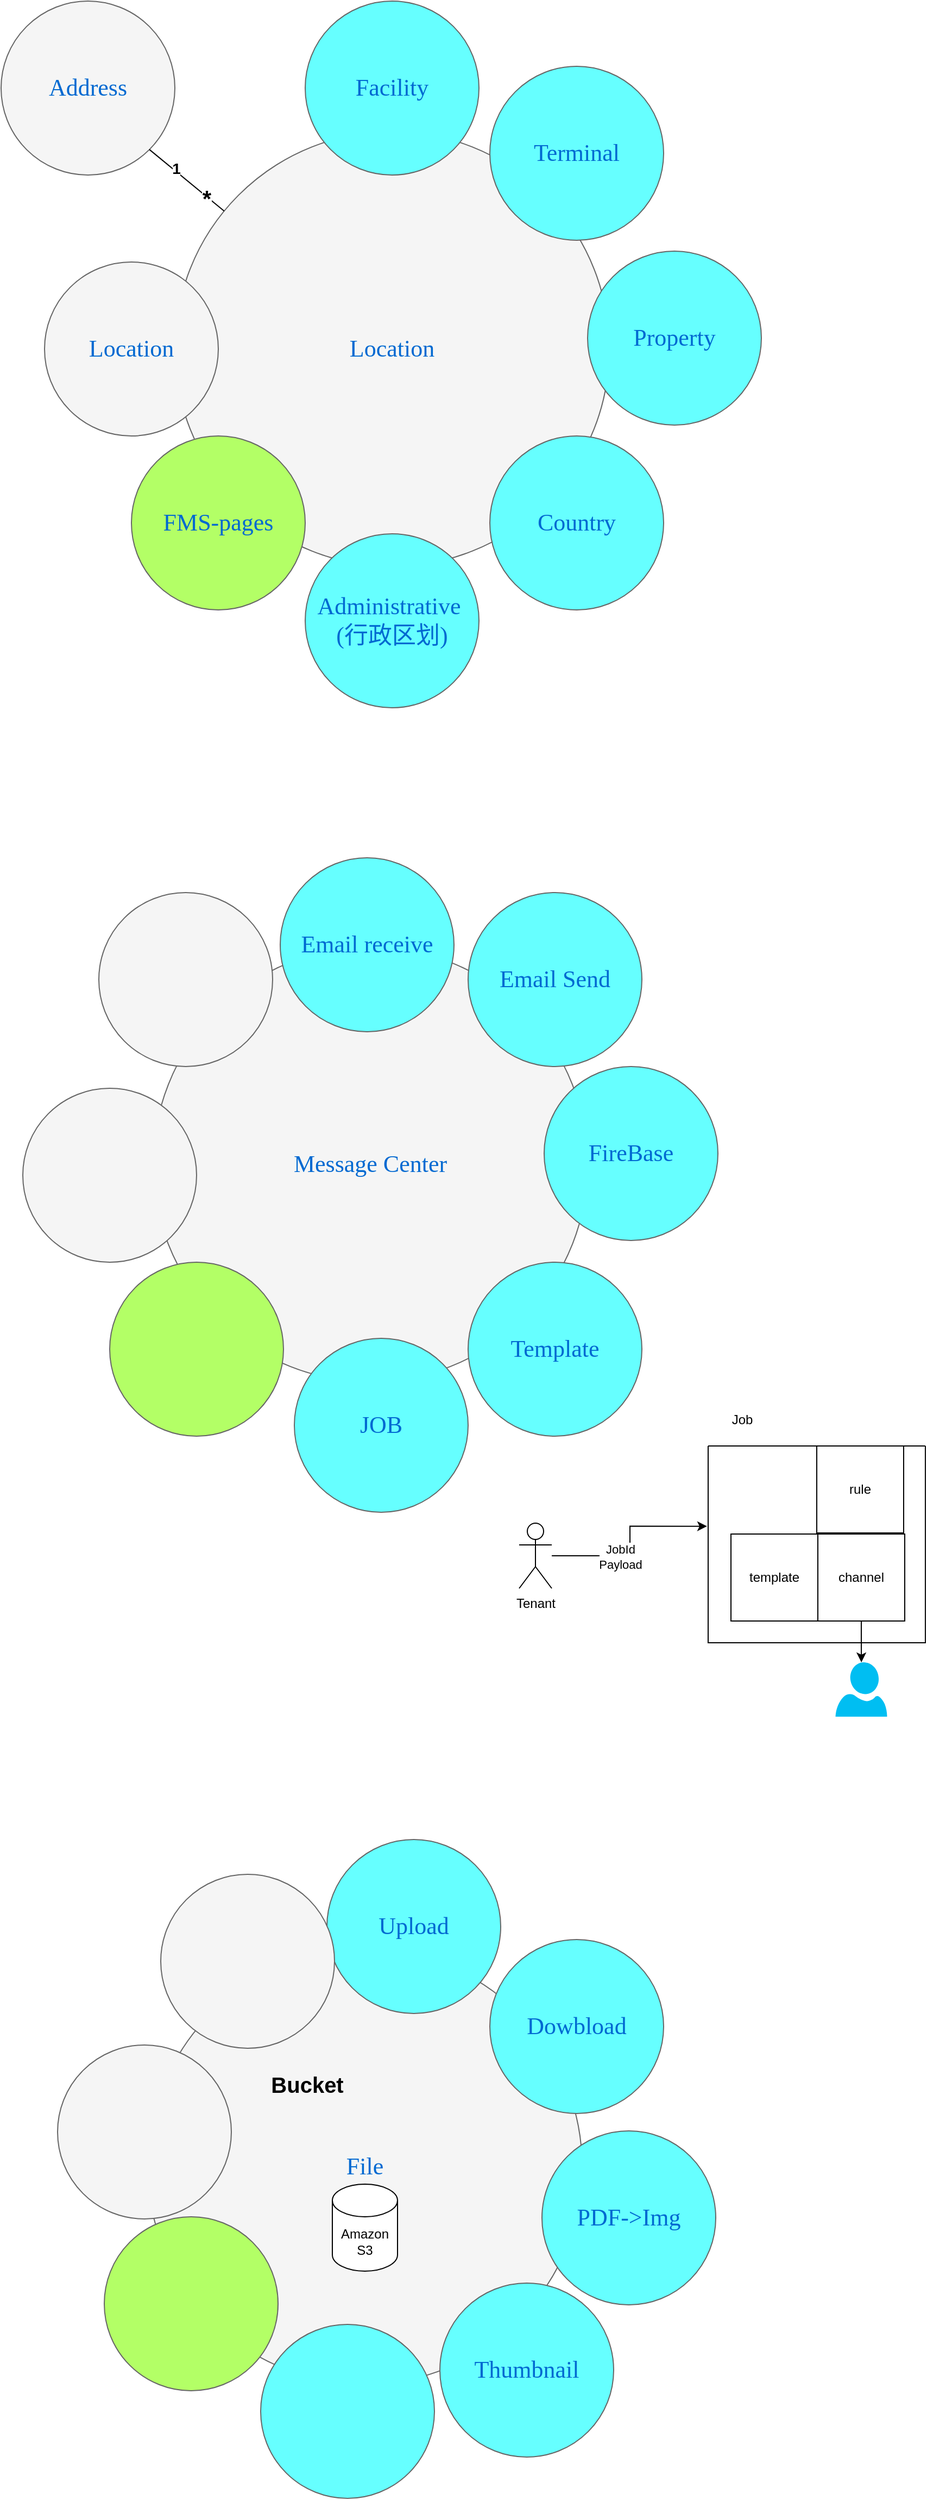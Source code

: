 <mxfile version="24.7.6">
  <diagram name="Page-1" id="dd472eb7-4b8b-5cd9-a60b-b15522922e76">
    <mxGraphModel dx="1420" dy="724" grid="0" gridSize="10" guides="1" tooltips="1" connect="1" arrows="1" fold="1" page="1" pageScale="1" pageWidth="1100" pageHeight="850" background="none" math="0" shadow="0">
      <root>
        <mxCell id="0" />
        <mxCell id="1" parent="0" />
        <mxCell id="374e34682ed331ee-1" value="Location" style="ellipse;whiteSpace=wrap;html=1;rounded=0;shadow=0;dashed=0;comic=0;fontFamily=Verdana;fontSize=22;fontColor=#0069D1;fillColor=#f5f5f5;strokeColor=#666666;" parent="1" vertex="1">
          <mxGeometry x="330" y="190" width="400" height="400" as="geometry" />
        </mxCell>
        <mxCell id="45236fa5f4b8e91a-1" value="Facility" style="ellipse;whiteSpace=wrap;html=1;rounded=0;shadow=0;dashed=0;comic=0;fontFamily=Verdana;fontSize=22;fontColor=#0069D1;fillColor=#66FFFF;strokeColor=#666666;" parent="1" vertex="1">
          <mxGeometry x="450" y="70" width="160" height="160" as="geometry" />
        </mxCell>
        <mxCell id="45236fa5f4b8e91a-2" value="Administrative&amp;nbsp;&lt;div&gt;(行政区划)&lt;/div&gt;" style="ellipse;whiteSpace=wrap;html=1;rounded=0;shadow=0;dashed=0;comic=0;fontFamily=Verdana;fontSize=22;fontColor=#0069D1;fillColor=#66FFFF;strokeColor=#666666;" parent="1" vertex="1">
          <mxGeometry x="450" y="560" width="160" height="160" as="geometry" />
        </mxCell>
        <mxCell id="45236fa5f4b8e91a-3" value="Property" style="ellipse;whiteSpace=wrap;html=1;rounded=0;shadow=0;dashed=0;comic=0;fontFamily=Verdana;fontSize=22;fontColor=#0069D1;fillColor=#66FFFF;strokeColor=#666666;" parent="1" vertex="1">
          <mxGeometry x="710" y="300" width="160" height="160" as="geometry" />
        </mxCell>
        <mxCell id="45236fa5f4b8e91a-4" value="FMS-pages" style="ellipse;whiteSpace=wrap;html=1;rounded=0;shadow=0;dashed=0;comic=0;fontFamily=Verdana;fontSize=22;fontColor=#0069D1;fillColor=#B3FF66;strokeColor=#666666;" parent="1" vertex="1">
          <mxGeometry x="290" y="470" width="160" height="160" as="geometry" />
        </mxCell>
        <mxCell id="45236fa5f4b8e91a-5" value="Address" style="ellipse;whiteSpace=wrap;html=1;rounded=0;shadow=0;dashed=0;comic=0;fontFamily=Verdana;fontSize=22;fontColor=#0069D1;fillColor=#f5f5f5;strokeColor=#666666;" parent="1" vertex="1">
          <mxGeometry x="170" y="70" width="160" height="160" as="geometry" />
        </mxCell>
        <mxCell id="45236fa5f4b8e91a-6" value="Terminal" style="ellipse;whiteSpace=wrap;html=1;rounded=0;shadow=0;dashed=0;comic=0;fontFamily=Verdana;fontSize=22;fontColor=#0069D1;fillColor=#66FFFF;strokeColor=#666666;" parent="1" vertex="1">
          <mxGeometry x="620" y="130" width="160" height="160" as="geometry" />
        </mxCell>
        <mxCell id="45236fa5f4b8e91a-7" value="Country" style="ellipse;whiteSpace=wrap;html=1;rounded=0;shadow=0;dashed=0;comic=0;fontFamily=Verdana;fontSize=22;fontColor=#0069D1;fillColor=#66FFFF;strokeColor=#666666;" parent="1" vertex="1">
          <mxGeometry x="620" y="470" width="160" height="160" as="geometry" />
        </mxCell>
        <mxCell id="45236fa5f4b8e91a-8" value="Location" style="ellipse;whiteSpace=wrap;html=1;rounded=0;shadow=0;dashed=0;comic=0;fontFamily=Verdana;fontSize=22;fontColor=#0069D1;fillColor=#f5f5f5;strokeColor=#666666;" parent="1" vertex="1">
          <mxGeometry x="210" y="310" width="160" height="160" as="geometry" />
        </mxCell>
        <mxCell id="PrTDnXz9bhQl9K0X3mTd-1" value="Message Center" style="ellipse;whiteSpace=wrap;html=1;rounded=0;shadow=0;dashed=0;comic=0;fontFamily=Verdana;fontSize=22;fontColor=#0069D1;fillColor=#f5f5f5;strokeColor=#666666;" parent="1" vertex="1">
          <mxGeometry x="310" y="940" width="400" height="400" as="geometry" />
        </mxCell>
        <mxCell id="PrTDnXz9bhQl9K0X3mTd-2" value="Email receive" style="ellipse;whiteSpace=wrap;html=1;rounded=0;shadow=0;dashed=0;comic=0;fontFamily=Verdana;fontSize=22;fontColor=#0069D1;fillColor=#66FFFF;strokeColor=#666666;" parent="1" vertex="1">
          <mxGeometry x="427" y="858" width="160" height="160" as="geometry" />
        </mxCell>
        <mxCell id="PrTDnXz9bhQl9K0X3mTd-3" value="JOB" style="ellipse;whiteSpace=wrap;html=1;rounded=0;shadow=0;dashed=0;comic=0;fontFamily=Verdana;fontSize=22;fontColor=#0069D1;fillColor=#66FFFF;strokeColor=#666666;" parent="1" vertex="1">
          <mxGeometry x="440" y="1300" width="160" height="160" as="geometry" />
        </mxCell>
        <mxCell id="PrTDnXz9bhQl9K0X3mTd-4" value="FireBase" style="ellipse;whiteSpace=wrap;html=1;rounded=0;shadow=0;dashed=0;comic=0;fontFamily=Verdana;fontSize=22;fontColor=#0069D1;fillColor=#66FFFF;strokeColor=#666666;" parent="1" vertex="1">
          <mxGeometry x="670" y="1050" width="160" height="160" as="geometry" />
        </mxCell>
        <mxCell id="PrTDnXz9bhQl9K0X3mTd-5" value="" style="ellipse;whiteSpace=wrap;html=1;rounded=0;shadow=0;dashed=0;comic=0;fontFamily=Verdana;fontSize=22;fontColor=#0069D1;fillColor=#B3FF66;strokeColor=#666666;" parent="1" vertex="1">
          <mxGeometry x="270" y="1230" width="160" height="160" as="geometry" />
        </mxCell>
        <mxCell id="PrTDnXz9bhQl9K0X3mTd-6" value="" style="ellipse;whiteSpace=wrap;html=1;rounded=0;shadow=0;dashed=0;comic=0;fontFamily=Verdana;fontSize=22;fontColor=#0069D1;fillColor=#f5f5f5;strokeColor=#666666;" parent="1" vertex="1">
          <mxGeometry x="260" y="890" width="160" height="160" as="geometry" />
        </mxCell>
        <mxCell id="PrTDnXz9bhQl9K0X3mTd-7" value="Email Send" style="ellipse;whiteSpace=wrap;html=1;rounded=0;shadow=0;dashed=0;comic=0;fontFamily=Verdana;fontSize=22;fontColor=#0069D1;fillColor=#66FFFF;strokeColor=#666666;" parent="1" vertex="1">
          <mxGeometry x="600" y="890" width="160" height="160" as="geometry" />
        </mxCell>
        <mxCell id="PrTDnXz9bhQl9K0X3mTd-8" value="Template" style="ellipse;whiteSpace=wrap;html=1;rounded=0;shadow=0;dashed=0;comic=0;fontFamily=Verdana;fontSize=22;fontColor=#0069D1;fillColor=#66FFFF;strokeColor=#666666;" parent="1" vertex="1">
          <mxGeometry x="600" y="1230" width="160" height="160" as="geometry" />
        </mxCell>
        <mxCell id="PrTDnXz9bhQl9K0X3mTd-9" value="" style="ellipse;whiteSpace=wrap;html=1;rounded=0;shadow=0;dashed=0;comic=0;fontFamily=Verdana;fontSize=22;fontColor=#0069D1;fillColor=#f5f5f5;strokeColor=#666666;" parent="1" vertex="1">
          <mxGeometry x="190" y="1070" width="160" height="160" as="geometry" />
        </mxCell>
        <mxCell id="PrTDnXz9bhQl9K0X3mTd-10" value="File" style="ellipse;whiteSpace=wrap;html=1;rounded=0;shadow=0;dashed=0;comic=0;fontFamily=Verdana;fontSize=22;fontColor=#0069D1;fillColor=#f5f5f5;strokeColor=#666666;" parent="1" vertex="1">
          <mxGeometry x="305" y="1862" width="400" height="400" as="geometry" />
        </mxCell>
        <mxCell id="PrTDnXz9bhQl9K0X3mTd-11" value="Upload" style="ellipse;whiteSpace=wrap;html=1;rounded=0;shadow=0;dashed=0;comic=0;fontFamily=Verdana;fontSize=22;fontColor=#0069D1;fillColor=#66FFFF;strokeColor=#666666;" parent="1" vertex="1">
          <mxGeometry x="470" y="1761" width="160" height="160" as="geometry" />
        </mxCell>
        <mxCell id="PrTDnXz9bhQl9K0X3mTd-12" value="" style="ellipse;whiteSpace=wrap;html=1;rounded=0;shadow=0;dashed=0;comic=0;fontFamily=Verdana;fontSize=22;fontColor=#0069D1;fillColor=#66FFFF;strokeColor=#666666;" parent="1" vertex="1">
          <mxGeometry x="409" y="2207" width="160" height="160" as="geometry" />
        </mxCell>
        <mxCell id="PrTDnXz9bhQl9K0X3mTd-13" value="PDF-&amp;gt;Img" style="ellipse;whiteSpace=wrap;html=1;rounded=0;shadow=0;dashed=0;comic=0;fontFamily=Verdana;fontSize=22;fontColor=#0069D1;fillColor=#66FFFF;strokeColor=#666666;" parent="1" vertex="1">
          <mxGeometry x="668" y="2029" width="160" height="160" as="geometry" />
        </mxCell>
        <mxCell id="PrTDnXz9bhQl9K0X3mTd-14" value="" style="ellipse;whiteSpace=wrap;html=1;rounded=0;shadow=0;dashed=0;comic=0;fontFamily=Verdana;fontSize=22;fontColor=#0069D1;fillColor=#B3FF66;strokeColor=#666666;" parent="1" vertex="1">
          <mxGeometry x="265" y="2108" width="160" height="160" as="geometry" />
        </mxCell>
        <mxCell id="PrTDnXz9bhQl9K0X3mTd-15" value="" style="ellipse;whiteSpace=wrap;html=1;rounded=0;shadow=0;dashed=0;comic=0;fontFamily=Verdana;fontSize=22;fontColor=#0069D1;fillColor=#f5f5f5;strokeColor=#666666;" parent="1" vertex="1">
          <mxGeometry x="317" y="1793" width="160" height="160" as="geometry" />
        </mxCell>
        <mxCell id="PrTDnXz9bhQl9K0X3mTd-16" value="Dowbload" style="ellipse;whiteSpace=wrap;html=1;rounded=0;shadow=0;dashed=0;comic=0;fontFamily=Verdana;fontSize=22;fontColor=#0069D1;fillColor=#66FFFF;strokeColor=#666666;" parent="1" vertex="1">
          <mxGeometry x="620" y="1853" width="160" height="160" as="geometry" />
        </mxCell>
        <mxCell id="PrTDnXz9bhQl9K0X3mTd-17" value="Thumbnail" style="ellipse;whiteSpace=wrap;html=1;rounded=0;shadow=0;dashed=0;comic=0;fontFamily=Verdana;fontSize=22;fontColor=#0069D1;fillColor=#66FFFF;strokeColor=#666666;" parent="1" vertex="1">
          <mxGeometry x="574" y="2169" width="160" height="160" as="geometry" />
        </mxCell>
        <mxCell id="PrTDnXz9bhQl9K0X3mTd-18" value="" style="ellipse;whiteSpace=wrap;html=1;rounded=0;shadow=0;dashed=0;comic=0;fontFamily=Verdana;fontSize=22;fontColor=#0069D1;fillColor=#f5f5f5;strokeColor=#666666;" parent="1" vertex="1">
          <mxGeometry x="222" y="1950" width="160" height="160" as="geometry" />
        </mxCell>
        <mxCell id="PrTDnXz9bhQl9K0X3mTd-19" value="Bucket" style="text;html=1;align=center;verticalAlign=middle;whiteSpace=wrap;rounded=0;fontStyle=1;fontSize=20;" parent="1" vertex="1">
          <mxGeometry x="422" y="1971" width="60" height="30" as="geometry" />
        </mxCell>
        <mxCell id="sY7jtk7sxgQmFmKm8Wxy-5" value="" style="endArrow=none;html=1;rounded=0;entryX=1;entryY=1;entryDx=0;entryDy=0;" edge="1" parent="1" source="374e34682ed331ee-1" target="45236fa5f4b8e91a-5">
          <mxGeometry width="50" height="50" relative="1" as="geometry">
            <mxPoint x="220" y="280" as="sourcePoint" />
            <mxPoint x="270" y="230" as="targetPoint" />
          </mxGeometry>
        </mxCell>
        <mxCell id="sY7jtk7sxgQmFmKm8Wxy-6" value="1" style="edgeLabel;html=1;align=center;verticalAlign=middle;resizable=0;points=[];fontStyle=1;fontSize=14;" vertex="1" connectable="0" parent="sY7jtk7sxgQmFmKm8Wxy-5">
          <mxGeometry x="0.328" y="-2" relative="1" as="geometry">
            <mxPoint as="offset" />
          </mxGeometry>
        </mxCell>
        <mxCell id="sY7jtk7sxgQmFmKm8Wxy-7" value="*" style="edgeLabel;html=1;align=center;verticalAlign=middle;resizable=0;points=[];fontStyle=1;fontSize=21;" vertex="1" connectable="0" parent="sY7jtk7sxgQmFmKm8Wxy-5">
          <mxGeometry x="-0.543" y="1" relative="1" as="geometry">
            <mxPoint as="offset" />
          </mxGeometry>
        </mxCell>
        <mxCell id="sY7jtk7sxgQmFmKm8Wxy-9" value="Amazon S3" style="shape=cylinder3;whiteSpace=wrap;html=1;boundedLbl=1;backgroundOutline=1;size=15;" vertex="1" parent="1">
          <mxGeometry x="475" y="2078" width="60" height="80" as="geometry" />
        </mxCell>
        <mxCell id="sY7jtk7sxgQmFmKm8Wxy-13" value="channel" style="whiteSpace=wrap;html=1;aspect=fixed;" vertex="1" parent="1">
          <mxGeometry x="922" y="1480" width="80" height="80" as="geometry" />
        </mxCell>
        <mxCell id="sY7jtk7sxgQmFmKm8Wxy-14" value="template" style="whiteSpace=wrap;html=1;aspect=fixed;" vertex="1" parent="1">
          <mxGeometry x="842" y="1480" width="80" height="80" as="geometry" />
        </mxCell>
        <mxCell id="sY7jtk7sxgQmFmKm8Wxy-16" value="" style="swimlane;startSize=0;" vertex="1" parent="1">
          <mxGeometry x="821" y="1399" width="200" height="181" as="geometry" />
        </mxCell>
        <mxCell id="sY7jtk7sxgQmFmKm8Wxy-24" value="rule" style="whiteSpace=wrap;html=1;aspect=fixed;" vertex="1" parent="sY7jtk7sxgQmFmKm8Wxy-16">
          <mxGeometry x="100" width="80" height="80" as="geometry" />
        </mxCell>
        <mxCell id="sY7jtk7sxgQmFmKm8Wxy-18" value="Tenant" style="shape=umlActor;verticalLabelPosition=bottom;verticalAlign=top;html=1;outlineConnect=0;" vertex="1" parent="1">
          <mxGeometry x="647" y="1470" width="30" height="60" as="geometry" />
        </mxCell>
        <mxCell id="sY7jtk7sxgQmFmKm8Wxy-19" style="edgeStyle=orthogonalEdgeStyle;rounded=0;orthogonalLoop=1;jettySize=auto;html=1;entryX=-0.005;entryY=0.408;entryDx=0;entryDy=0;entryPerimeter=0;" edge="1" parent="1" source="sY7jtk7sxgQmFmKm8Wxy-18" target="sY7jtk7sxgQmFmKm8Wxy-16">
          <mxGeometry relative="1" as="geometry" />
        </mxCell>
        <mxCell id="sY7jtk7sxgQmFmKm8Wxy-20" value="JobId&lt;div&gt;Payload&lt;/div&gt;" style="edgeLabel;html=1;align=center;verticalAlign=middle;resizable=0;points=[];" vertex="1" connectable="0" parent="sY7jtk7sxgQmFmKm8Wxy-19">
          <mxGeometry x="-0.265" y="-1" relative="1" as="geometry">
            <mxPoint as="offset" />
          </mxGeometry>
        </mxCell>
        <mxCell id="sY7jtk7sxgQmFmKm8Wxy-26" value="" style="edgeStyle=orthogonalEdgeStyle;rounded=0;orthogonalLoop=1;jettySize=auto;html=1;" edge="1" parent="1" source="sY7jtk7sxgQmFmKm8Wxy-13">
          <mxGeometry relative="1" as="geometry">
            <mxPoint x="954" y="773" as="sourcePoint" />
            <mxPoint x="962.1" y="1598" as="targetPoint" />
          </mxGeometry>
        </mxCell>
        <mxCell id="sY7jtk7sxgQmFmKm8Wxy-23" value="" style="verticalLabelPosition=bottom;html=1;verticalAlign=top;align=center;strokeColor=none;fillColor=#00BEF2;shape=mxgraph.azure.user;" vertex="1" parent="1">
          <mxGeometry x="938.25" y="1598" width="47.5" height="50" as="geometry" />
        </mxCell>
        <mxCell id="sY7jtk7sxgQmFmKm8Wxy-27" value="Job" style="text;html=1;align=center;verticalAlign=middle;resizable=0;points=[];autosize=1;strokeColor=none;fillColor=none;" vertex="1" parent="1">
          <mxGeometry x="832" y="1360" width="40" height="30" as="geometry" />
        </mxCell>
      </root>
    </mxGraphModel>
  </diagram>
</mxfile>

